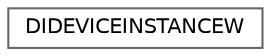 digraph "Graphical Class Hierarchy"
{
 // LATEX_PDF_SIZE
  bgcolor="transparent";
  edge [fontname=Helvetica,fontsize=10,labelfontname=Helvetica,labelfontsize=10];
  node [fontname=Helvetica,fontsize=10,shape=box,height=0.2,width=0.4];
  rankdir="LR";
  Node0 [id="Node000000",label="DIDEVICEINSTANCEW",height=0.2,width=0.4,color="grey40", fillcolor="white", style="filled",URL="$structDIDEVICEINSTANCEW.html",tooltip=" "];
}

